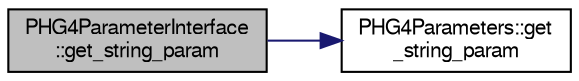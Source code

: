 digraph "PHG4ParameterInterface::get_string_param"
{
  bgcolor="transparent";
  edge [fontname="FreeSans",fontsize="10",labelfontname="FreeSans",labelfontsize="10"];
  node [fontname="FreeSans",fontsize="10",shape=record];
  rankdir="LR";
  Node1 [label="PHG4ParameterInterface\l::get_string_param",height=0.2,width=0.4,color="black", fillcolor="grey75", style="filled" fontcolor="black"];
  Node1 -> Node2 [color="midnightblue",fontsize="10",style="solid",fontname="FreeSans"];
  Node2 [label="PHG4Parameters::get\l_string_param",height=0.2,width=0.4,color="black",URL="$da/d29/classPHG4Parameters.html#afdcce8ef5dc17de51c5eeb70a70ea376"];
}
